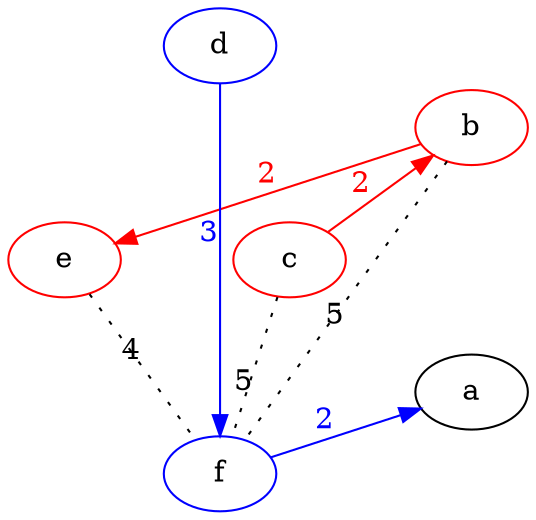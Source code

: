 digraph G {
	graph [layout=twopi, root=c, ranksep=1.5]
	a b[color=red] c[color=red] d[color=blue] e[color=red] f[color=blue]
    {c} -> {b} [label="2", fontcolor=red color=red]
    {b} -> {e} [label="2", fontcolor=red color=red]
    {d} -> {f} [label="3", fontcolor=blue color=blue]
    {f} -> {a} [label="2", fontcolor=blue color=blue]

	{a} -> {b} [label="3", arrowhead=none, style=invis]
	{a} -> {c} [label="3", arrowhead=none, style=invis]
    {a} -> {d} [label="4", arrowhead=none, style=invis]
    {a} -> {e} [label="2", arrowhead=none, style=invis]
    {b} -> {d} [label="4", arrowhead=none, style=invis]
    {b} -> {f} [label="5", arrowhead=none, style=dotted]
    {c} -> {d} [label="4", arrowhead=none, style=invis]
    {c} -> {e} [label="4", arrowhead=none, style=invis]
    {c} -> {f} [label="5", arrowhead=none, style=dotted]
    {d} -> {e} [label="4", arrowhead=none, style=invis]
    {e} -> {f} [label="4", arrowhead=none, style=dotted]
}
